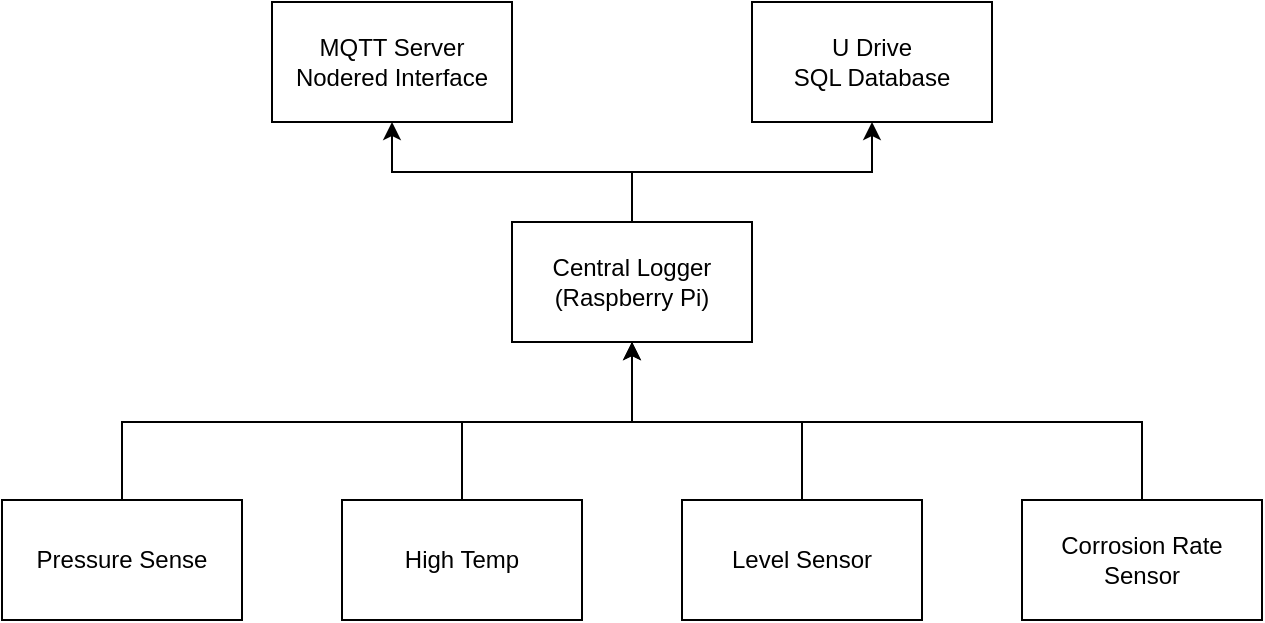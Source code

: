 <mxfile version="14.2.7" type="device"><diagram id="ca8Zjk4NdebeT9p5Jtz3" name="Page-1"><mxGraphModel dx="1221" dy="578" grid="0" gridSize="10" guides="1" tooltips="1" connect="1" arrows="1" fold="1" page="1" pageScale="1" pageWidth="827" pageHeight="1169" math="0" shadow="0"><root><mxCell id="0"/><mxCell id="1" parent="0"/><mxCell id="9ocb1q2t8NbEpvS4JSBv-3" value="" style="edgeStyle=orthogonalEdgeStyle;rounded=0;orthogonalLoop=1;jettySize=auto;html=1;endArrow=none;endFill=0;" edge="1" parent="1" source="9ocb1q2t8NbEpvS4JSBv-1" target="9ocb1q2t8NbEpvS4JSBv-2"><mxGeometry relative="1" as="geometry"><Array as="points"><mxPoint x="414" y="340"/><mxPoint x="329" y="340"/></Array></mxGeometry></mxCell><mxCell id="9ocb1q2t8NbEpvS4JSBv-5" value="" style="edgeStyle=orthogonalEdgeStyle;rounded=0;orthogonalLoop=1;jettySize=auto;html=1;exitX=0.5;exitY=1;exitDx=0;exitDy=0;startArrow=classic;startFill=1;endArrow=none;endFill=0;" edge="1" parent="1" source="9ocb1q2t8NbEpvS4JSBv-1" target="9ocb1q2t8NbEpvS4JSBv-4"><mxGeometry relative="1" as="geometry"><Array as="points"><mxPoint x="414" y="340"/><mxPoint x="159" y="340"/></Array></mxGeometry></mxCell><mxCell id="9ocb1q2t8NbEpvS4JSBv-8" value="" style="edgeStyle=orthogonalEdgeStyle;rounded=0;orthogonalLoop=1;jettySize=auto;html=1;endArrow=none;endFill=0;" edge="1" parent="1" source="9ocb1q2t8NbEpvS4JSBv-1" target="9ocb1q2t8NbEpvS4JSBv-7"><mxGeometry relative="1" as="geometry"><Array as="points"><mxPoint x="414" y="340"/><mxPoint x="499" y="340"/></Array></mxGeometry></mxCell><mxCell id="9ocb1q2t8NbEpvS4JSBv-10" value="" style="edgeStyle=orthogonalEdgeStyle;rounded=0;orthogonalLoop=1;jettySize=auto;html=1;endArrow=none;endFill=0;startArrow=classic;startFill=1;" edge="1" parent="1" source="9ocb1q2t8NbEpvS4JSBv-1" target="9ocb1q2t8NbEpvS4JSBv-9"><mxGeometry relative="1" as="geometry"><Array as="points"><mxPoint x="414" y="340"/><mxPoint x="669" y="340"/></Array></mxGeometry></mxCell><mxCell id="9ocb1q2t8NbEpvS4JSBv-12" value="" style="edgeStyle=orthogonalEdgeStyle;rounded=0;orthogonalLoop=1;jettySize=auto;html=1;" edge="1" parent="1" source="9ocb1q2t8NbEpvS4JSBv-1" target="9ocb1q2t8NbEpvS4JSBv-11"><mxGeometry relative="1" as="geometry"/></mxCell><mxCell id="9ocb1q2t8NbEpvS4JSBv-1" value="Central Logger&lt;br&gt;(Raspberry Pi)" style="rounded=0;whiteSpace=wrap;html=1;" vertex="1" parent="1"><mxGeometry x="354" y="240" width="120" height="60" as="geometry"/></mxCell><mxCell id="9ocb1q2t8NbEpvS4JSBv-2" value="High Temp" style="whiteSpace=wrap;html=1;rounded=0;" vertex="1" parent="1"><mxGeometry x="269" y="379" width="120" height="60" as="geometry"/></mxCell><mxCell id="9ocb1q2t8NbEpvS4JSBv-4" value="Pressure Sense" style="rounded=0;whiteSpace=wrap;html=1;" vertex="1" parent="1"><mxGeometry x="99" y="379" width="120" height="60" as="geometry"/></mxCell><mxCell id="9ocb1q2t8NbEpvS4JSBv-7" value="Level Sensor" style="whiteSpace=wrap;html=1;rounded=0;" vertex="1" parent="1"><mxGeometry x="439" y="379" width="120" height="60" as="geometry"/></mxCell><mxCell id="9ocb1q2t8NbEpvS4JSBv-9" value="Corrosion Rate Sensor" style="whiteSpace=wrap;html=1;rounded=0;" vertex="1" parent="1"><mxGeometry x="609" y="379" width="120" height="60" as="geometry"/></mxCell><mxCell id="9ocb1q2t8NbEpvS4JSBv-11" value="U Drive&lt;br&gt;SQL Database" style="whiteSpace=wrap;html=1;rounded=0;" vertex="1" parent="1"><mxGeometry x="474" y="130" width="120" height="60" as="geometry"/></mxCell><mxCell id="9ocb1q2t8NbEpvS4JSBv-15" style="edgeStyle=orthogonalEdgeStyle;rounded=0;orthogonalLoop=1;jettySize=auto;html=1;exitX=0.5;exitY=1;exitDx=0;exitDy=0;entryX=0.5;entryY=0;entryDx=0;entryDy=0;startArrow=classic;startFill=1;endArrow=none;endFill=0;" edge="1" parent="1" source="9ocb1q2t8NbEpvS4JSBv-13" target="9ocb1q2t8NbEpvS4JSBv-1"><mxGeometry relative="1" as="geometry"/></mxCell><mxCell id="9ocb1q2t8NbEpvS4JSBv-13" value="MQTT Server&lt;br&gt;Nodered Interface" style="whiteSpace=wrap;html=1;rounded=0;" vertex="1" parent="1"><mxGeometry x="234" y="130" width="120" height="60" as="geometry"/></mxCell></root></mxGraphModel></diagram></mxfile>